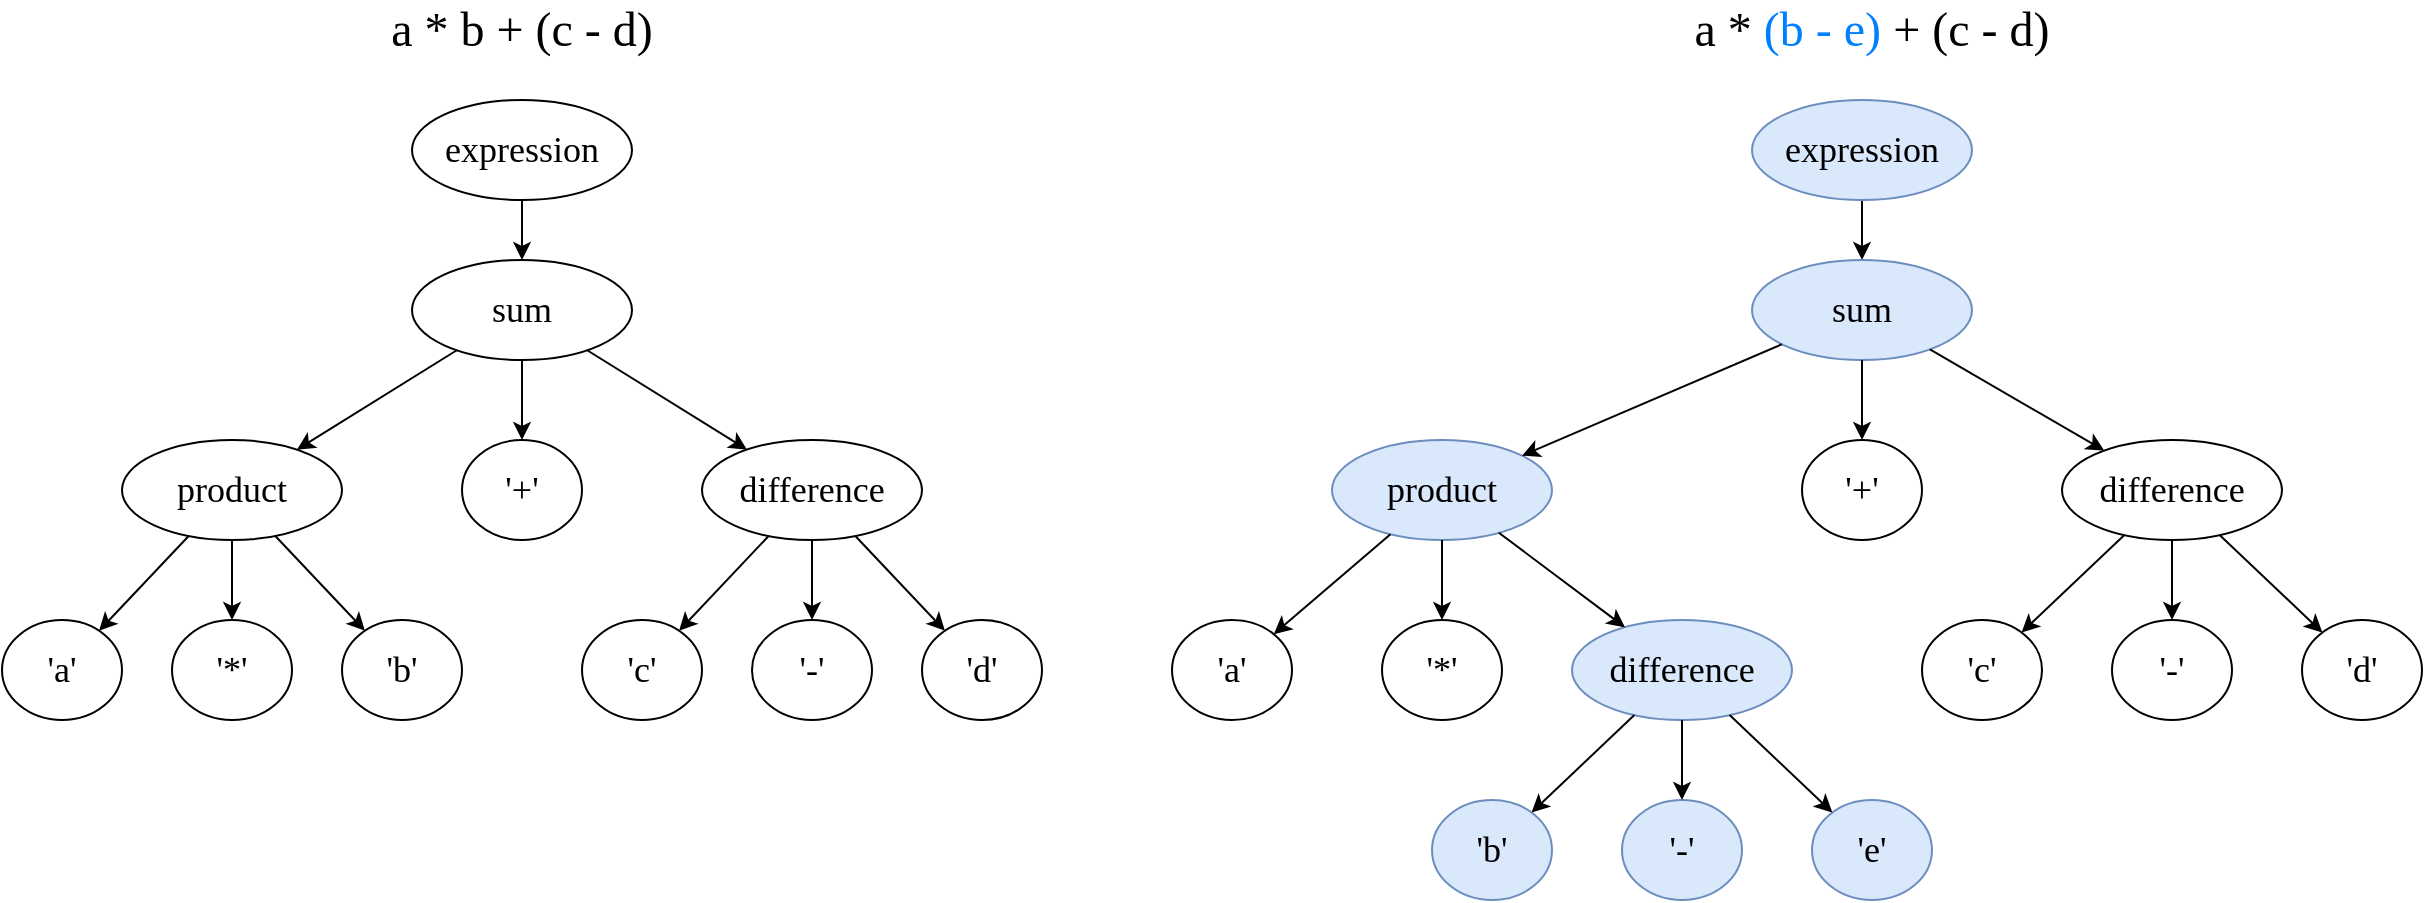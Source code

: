 <mxfile version="21.2.8" type="device">
  <diagram name="Page-1" id="UxJE_L6ybpkGZ0HcCmhJ">
    <mxGraphModel dx="2284" dy="849" grid="1" gridSize="10" guides="1" tooltips="1" connect="1" arrows="1" fold="1" page="1" pageScale="1" pageWidth="850" pageHeight="1100" math="0" shadow="0">
      <root>
        <mxCell id="0" />
        <mxCell id="1" parent="0" />
        <mxCell id="jW4ofVIRerDkPaJW5YcM-4" value="" style="edgeStyle=orthogonalEdgeStyle;rounded=0;orthogonalLoop=1;jettySize=auto;html=1;fontFamily=Computer Modern;" parent="1" source="jW4ofVIRerDkPaJW5YcM-2" target="jW4ofVIRerDkPaJW5YcM-3" edge="1">
          <mxGeometry relative="1" as="geometry" />
        </mxCell>
        <mxCell id="jW4ofVIRerDkPaJW5YcM-2" value="expression" style="ellipse;whiteSpace=wrap;html=1;fontSize=18;fontFamily=Computer Modern;fillColor=default;strokeColor=default;" parent="1" vertex="1">
          <mxGeometry x="80" y="380" width="110" height="50" as="geometry" />
        </mxCell>
        <mxCell id="jW4ofVIRerDkPaJW5YcM-3" value="sum" style="ellipse;whiteSpace=wrap;html=1;fontSize=18;fontFamily=Computer Modern;fillColor=default;strokeColor=default;" parent="1" vertex="1">
          <mxGeometry x="80" y="460" width="110" height="50" as="geometry" />
        </mxCell>
        <mxCell id="jW4ofVIRerDkPaJW5YcM-5" value="difference" style="ellipse;whiteSpace=wrap;html=1;fontSize=18;fontFamily=Computer Modern;" parent="1" vertex="1">
          <mxGeometry x="225" y="550" width="110" height="50" as="geometry" />
        </mxCell>
        <mxCell id="jW4ofVIRerDkPaJW5YcM-7" value="product" style="ellipse;whiteSpace=wrap;html=1;fontSize=18;fontFamily=Computer Modern;fillColor=default;strokeColor=default;" parent="1" vertex="1">
          <mxGeometry x="-65" y="550" width="110" height="50" as="geometry" />
        </mxCell>
        <mxCell id="jW4ofVIRerDkPaJW5YcM-9" value="&#39;a&#39;" style="ellipse;whiteSpace=wrap;html=1;fontSize=18;fontFamily=Computer Modern;" parent="1" vertex="1">
          <mxGeometry x="-125" y="640" width="60" height="50" as="geometry" />
        </mxCell>
        <mxCell id="jW4ofVIRerDkPaJW5YcM-12" value="&#39;+&#39;" style="ellipse;whiteSpace=wrap;html=1;fontSize=18;fontFamily=Computer Modern;" parent="1" vertex="1">
          <mxGeometry x="105" y="550" width="60" height="50" as="geometry" />
        </mxCell>
        <mxCell id="jW4ofVIRerDkPaJW5YcM-14" value="&#39;*&#39;" style="ellipse;whiteSpace=wrap;html=1;fontSize=18;fontFamily=Computer Modern;" parent="1" vertex="1">
          <mxGeometry x="-40" y="640" width="60" height="50" as="geometry" />
        </mxCell>
        <mxCell id="jW4ofVIRerDkPaJW5YcM-16" value="&#39;b&#39;" style="ellipse;whiteSpace=wrap;html=1;fontSize=18;fontFamily=Computer Modern;fillColor=default;strokeColor=default;" parent="1" vertex="1">
          <mxGeometry x="45" y="640" width="60" height="50" as="geometry" />
        </mxCell>
        <mxCell id="jW4ofVIRerDkPaJW5YcM-19" value="" style="endArrow=classic;html=1;rounded=0;fontFamily=Computer Modern;" parent="1" source="jW4ofVIRerDkPaJW5YcM-3" target="jW4ofVIRerDkPaJW5YcM-12" edge="1">
          <mxGeometry width="50" height="50" relative="1" as="geometry">
            <mxPoint x="150" y="530" as="sourcePoint" />
            <mxPoint x="200" y="480" as="targetPoint" />
          </mxGeometry>
        </mxCell>
        <mxCell id="jW4ofVIRerDkPaJW5YcM-20" value="" style="endArrow=classic;html=1;rounded=0;fontFamily=Computer Modern;" parent="1" source="jW4ofVIRerDkPaJW5YcM-3" target="jW4ofVIRerDkPaJW5YcM-5" edge="1">
          <mxGeometry width="50" height="50" relative="1" as="geometry">
            <mxPoint x="150" y="530" as="sourcePoint" />
            <mxPoint x="200" y="480" as="targetPoint" />
          </mxGeometry>
        </mxCell>
        <mxCell id="jW4ofVIRerDkPaJW5YcM-21" value="" style="endArrow=classic;html=1;rounded=0;fontFamily=Computer Modern;" parent="1" source="jW4ofVIRerDkPaJW5YcM-3" target="jW4ofVIRerDkPaJW5YcM-7" edge="1">
          <mxGeometry width="50" height="50" relative="1" as="geometry">
            <mxPoint x="150" y="530" as="sourcePoint" />
            <mxPoint x="200" y="480" as="targetPoint" />
          </mxGeometry>
        </mxCell>
        <mxCell id="jW4ofVIRerDkPaJW5YcM-22" value="" style="endArrow=classic;html=1;rounded=0;fontFamily=Computer Modern;" parent="1" source="jW4ofVIRerDkPaJW5YcM-7" target="jW4ofVIRerDkPaJW5YcM-9" edge="1">
          <mxGeometry width="50" height="50" relative="1" as="geometry">
            <mxPoint x="255" y="500" as="sourcePoint" />
            <mxPoint x="305" y="450" as="targetPoint" />
          </mxGeometry>
        </mxCell>
        <mxCell id="jW4ofVIRerDkPaJW5YcM-23" value="" style="endArrow=classic;html=1;rounded=0;fontFamily=Computer Modern;" parent="1" source="jW4ofVIRerDkPaJW5YcM-7" target="jW4ofVIRerDkPaJW5YcM-14" edge="1">
          <mxGeometry width="50" height="50" relative="1" as="geometry">
            <mxPoint x="255" y="500" as="sourcePoint" />
            <mxPoint x="305" y="450" as="targetPoint" />
          </mxGeometry>
        </mxCell>
        <mxCell id="jW4ofVIRerDkPaJW5YcM-24" value="" style="endArrow=classic;html=1;rounded=0;fontFamily=Computer Modern;" parent="1" source="jW4ofVIRerDkPaJW5YcM-7" target="jW4ofVIRerDkPaJW5YcM-16" edge="1">
          <mxGeometry width="50" height="50" relative="1" as="geometry">
            <mxPoint x="255" y="500" as="sourcePoint" />
            <mxPoint x="305" y="450" as="targetPoint" />
          </mxGeometry>
        </mxCell>
        <mxCell id="jW4ofVIRerDkPaJW5YcM-26" value="&lt;font style=&quot;font-size: 24px;&quot;&gt;a * b + (c - d)&lt;/font&gt;" style="text;html=1;strokeColor=none;fillColor=none;align=center;verticalAlign=middle;whiteSpace=wrap;rounded=0;fontSize=18;fontFamily=Computer Modern;" parent="1" vertex="1">
          <mxGeometry x="60" y="330" width="150" height="30" as="geometry" />
        </mxCell>
        <mxCell id="ndfckBKJElFTTQLL1Q0n-37" value="&#39;c&#39;" style="ellipse;whiteSpace=wrap;html=1;fontSize=18;fontFamily=Computer Modern;" parent="1" vertex="1">
          <mxGeometry x="165" y="640" width="60" height="50" as="geometry" />
        </mxCell>
        <mxCell id="ndfckBKJElFTTQLL1Q0n-38" value="&#39;d&#39;" style="ellipse;whiteSpace=wrap;html=1;fontSize=18;fontFamily=Computer Modern;" parent="1" vertex="1">
          <mxGeometry x="335" y="640" width="60" height="50" as="geometry" />
        </mxCell>
        <mxCell id="ndfckBKJElFTTQLL1Q0n-39" value="&#39;-&#39;" style="ellipse;whiteSpace=wrap;html=1;fontSize=18;fontFamily=Computer Modern;" parent="1" vertex="1">
          <mxGeometry x="250" y="640" width="60" height="50" as="geometry" />
        </mxCell>
        <mxCell id="ndfckBKJElFTTQLL1Q0n-40" value="" style="endArrow=classic;html=1;rounded=0;" parent="1" source="jW4ofVIRerDkPaJW5YcM-5" target="ndfckBKJElFTTQLL1Q0n-37" edge="1">
          <mxGeometry width="50" height="50" relative="1" as="geometry">
            <mxPoint x="175" y="500" as="sourcePoint" />
            <mxPoint x="225" y="450" as="targetPoint" />
          </mxGeometry>
        </mxCell>
        <mxCell id="ndfckBKJElFTTQLL1Q0n-41" value="" style="endArrow=classic;html=1;rounded=0;" parent="1" source="jW4ofVIRerDkPaJW5YcM-5" target="ndfckBKJElFTTQLL1Q0n-39" edge="1">
          <mxGeometry width="50" height="50" relative="1" as="geometry">
            <mxPoint x="175" y="500" as="sourcePoint" />
            <mxPoint x="225" y="450" as="targetPoint" />
          </mxGeometry>
        </mxCell>
        <mxCell id="ndfckBKJElFTTQLL1Q0n-42" value="" style="endArrow=classic;html=1;rounded=0;" parent="1" source="jW4ofVIRerDkPaJW5YcM-5" target="ndfckBKJElFTTQLL1Q0n-38" edge="1">
          <mxGeometry width="50" height="50" relative="1" as="geometry">
            <mxPoint x="175" y="500" as="sourcePoint" />
            <mxPoint x="225" y="450" as="targetPoint" />
          </mxGeometry>
        </mxCell>
        <mxCell id="ndfckBKJElFTTQLL1Q0n-43" value="&lt;font style=&quot;font-size: 24px;&quot;&gt;a * &lt;font color=&quot;#007fff&quot; style=&quot;font-size: 24px;&quot;&gt;(b - e)&lt;/font&gt;&lt;font style=&quot;font-size: 24px;&quot; color=&quot;#00994d&quot;&gt; &lt;/font&gt;+ (c - d)&lt;/font&gt;" style="text;html=1;strokeColor=none;fillColor=none;align=center;verticalAlign=middle;whiteSpace=wrap;rounded=0;fontSize=18;fontFamily=Computer Modern;" parent="1" vertex="1">
          <mxGeometry x="720" y="330" width="180" height="30" as="geometry" />
        </mxCell>
        <mxCell id="ndfckBKJElFTTQLL1Q0n-65" value="" style="edgeStyle=orthogonalEdgeStyle;rounded=0;orthogonalLoop=1;jettySize=auto;html=1;fontFamily=Computer Modern;" parent="1" source="ndfckBKJElFTTQLL1Q0n-66" target="ndfckBKJElFTTQLL1Q0n-67" edge="1">
          <mxGeometry relative="1" as="geometry" />
        </mxCell>
        <mxCell id="ndfckBKJElFTTQLL1Q0n-66" value="expression" style="ellipse;whiteSpace=wrap;html=1;fontSize=18;fontFamily=Computer Modern;fillColor=#dae8fc;strokeColor=#6c8ebf;" parent="1" vertex="1">
          <mxGeometry x="750" y="380" width="110" height="50" as="geometry" />
        </mxCell>
        <mxCell id="ndfckBKJElFTTQLL1Q0n-67" value="sum" style="ellipse;whiteSpace=wrap;html=1;fontSize=18;fontFamily=Computer Modern;fillColor=#dae8fc;strokeColor=#6c8ebf;" parent="1" vertex="1">
          <mxGeometry x="750" y="460" width="110" height="50" as="geometry" />
        </mxCell>
        <mxCell id="ndfckBKJElFTTQLL1Q0n-68" value="difference" style="ellipse;whiteSpace=wrap;html=1;fontSize=18;fontFamily=Computer Modern;" parent="1" vertex="1">
          <mxGeometry x="905" y="550" width="110" height="50" as="geometry" />
        </mxCell>
        <mxCell id="ndfckBKJElFTTQLL1Q0n-69" value="product" style="ellipse;whiteSpace=wrap;html=1;fontSize=18;fontFamily=Computer Modern;fillColor=#dae8fc;strokeColor=#6c8ebf;" parent="1" vertex="1">
          <mxGeometry x="540" y="550" width="110" height="50" as="geometry" />
        </mxCell>
        <mxCell id="ndfckBKJElFTTQLL1Q0n-70" value="&#39;a&#39;" style="ellipse;whiteSpace=wrap;html=1;fontSize=18;fontFamily=Computer Modern;" parent="1" vertex="1">
          <mxGeometry x="460" y="640" width="60" height="50" as="geometry" />
        </mxCell>
        <mxCell id="ndfckBKJElFTTQLL1Q0n-71" value="&#39;+&#39;" style="ellipse;whiteSpace=wrap;html=1;fontSize=18;fontFamily=Computer Modern;" parent="1" vertex="1">
          <mxGeometry x="775" y="550" width="60" height="50" as="geometry" />
        </mxCell>
        <mxCell id="ndfckBKJElFTTQLL1Q0n-72" value="&#39;*&#39;" style="ellipse;whiteSpace=wrap;html=1;fontSize=18;fontFamily=Computer Modern;" parent="1" vertex="1">
          <mxGeometry x="565" y="640" width="60" height="50" as="geometry" />
        </mxCell>
        <mxCell id="ndfckBKJElFTTQLL1Q0n-73" value="difference" style="ellipse;whiteSpace=wrap;html=1;fontSize=18;fontFamily=Computer Modern;fillColor=#dae8fc;strokeColor=#6c8ebf;" parent="1" vertex="1">
          <mxGeometry x="660" y="640" width="110" height="50" as="geometry" />
        </mxCell>
        <mxCell id="ndfckBKJElFTTQLL1Q0n-74" value="" style="endArrow=classic;html=1;rounded=0;fontFamily=Computer Modern;" parent="1" source="ndfckBKJElFTTQLL1Q0n-67" target="ndfckBKJElFTTQLL1Q0n-71" edge="1">
          <mxGeometry width="50" height="50" relative="1" as="geometry">
            <mxPoint x="820" y="530" as="sourcePoint" />
            <mxPoint x="870" y="480" as="targetPoint" />
          </mxGeometry>
        </mxCell>
        <mxCell id="ndfckBKJElFTTQLL1Q0n-75" value="" style="endArrow=classic;html=1;rounded=0;fontFamily=Computer Modern;" parent="1" source="ndfckBKJElFTTQLL1Q0n-67" target="ndfckBKJElFTTQLL1Q0n-68" edge="1">
          <mxGeometry width="50" height="50" relative="1" as="geometry">
            <mxPoint x="820" y="530" as="sourcePoint" />
            <mxPoint x="870" y="480" as="targetPoint" />
          </mxGeometry>
        </mxCell>
        <mxCell id="ndfckBKJElFTTQLL1Q0n-76" value="" style="endArrow=classic;html=1;rounded=0;fontFamily=Computer Modern;" parent="1" source="ndfckBKJElFTTQLL1Q0n-67" target="ndfckBKJElFTTQLL1Q0n-69" edge="1">
          <mxGeometry width="50" height="50" relative="1" as="geometry">
            <mxPoint x="820" y="530" as="sourcePoint" />
            <mxPoint x="870" y="480" as="targetPoint" />
          </mxGeometry>
        </mxCell>
        <mxCell id="ndfckBKJElFTTQLL1Q0n-77" value="" style="endArrow=classic;html=1;rounded=0;fontFamily=Computer Modern;" parent="1" source="ndfckBKJElFTTQLL1Q0n-69" target="ndfckBKJElFTTQLL1Q0n-70" edge="1">
          <mxGeometry width="50" height="50" relative="1" as="geometry">
            <mxPoint x="860" y="500" as="sourcePoint" />
            <mxPoint x="910" y="450" as="targetPoint" />
          </mxGeometry>
        </mxCell>
        <mxCell id="ndfckBKJElFTTQLL1Q0n-78" value="" style="endArrow=classic;html=1;rounded=0;fontFamily=Computer Modern;" parent="1" source="ndfckBKJElFTTQLL1Q0n-69" target="ndfckBKJElFTTQLL1Q0n-72" edge="1">
          <mxGeometry width="50" height="50" relative="1" as="geometry">
            <mxPoint x="860" y="500" as="sourcePoint" />
            <mxPoint x="910" y="450" as="targetPoint" />
          </mxGeometry>
        </mxCell>
        <mxCell id="ndfckBKJElFTTQLL1Q0n-79" value="" style="endArrow=classic;html=1;rounded=0;fontFamily=Computer Modern;" parent="1" source="ndfckBKJElFTTQLL1Q0n-69" target="ndfckBKJElFTTQLL1Q0n-73" edge="1">
          <mxGeometry width="50" height="50" relative="1" as="geometry">
            <mxPoint x="860" y="500" as="sourcePoint" />
            <mxPoint x="910" y="450" as="targetPoint" />
          </mxGeometry>
        </mxCell>
        <mxCell id="ndfckBKJElFTTQLL1Q0n-80" value="&#39;c&#39;" style="ellipse;whiteSpace=wrap;html=1;fontSize=18;fontFamily=Computer Modern;" parent="1" vertex="1">
          <mxGeometry x="835" y="640" width="60" height="50" as="geometry" />
        </mxCell>
        <mxCell id="ndfckBKJElFTTQLL1Q0n-81" value="&#39;d&#39;" style="ellipse;whiteSpace=wrap;html=1;fontSize=18;fontFamily=Computer Modern;" parent="1" vertex="1">
          <mxGeometry x="1025" y="640" width="60" height="50" as="geometry" />
        </mxCell>
        <mxCell id="ndfckBKJElFTTQLL1Q0n-82" value="&#39;-&#39;" style="ellipse;whiteSpace=wrap;html=1;fontSize=18;fontFamily=Computer Modern;" parent="1" vertex="1">
          <mxGeometry x="930" y="640" width="60" height="50" as="geometry" />
        </mxCell>
        <mxCell id="ndfckBKJElFTTQLL1Q0n-83" value="" style="endArrow=classic;html=1;rounded=0;" parent="1" source="ndfckBKJElFTTQLL1Q0n-68" target="ndfckBKJElFTTQLL1Q0n-80" edge="1">
          <mxGeometry width="50" height="50" relative="1" as="geometry">
            <mxPoint x="855" y="500" as="sourcePoint" />
            <mxPoint x="905" y="450" as="targetPoint" />
          </mxGeometry>
        </mxCell>
        <mxCell id="ndfckBKJElFTTQLL1Q0n-84" value="" style="endArrow=classic;html=1;rounded=0;" parent="1" source="ndfckBKJElFTTQLL1Q0n-68" target="ndfckBKJElFTTQLL1Q0n-82" edge="1">
          <mxGeometry width="50" height="50" relative="1" as="geometry">
            <mxPoint x="855" y="500" as="sourcePoint" />
            <mxPoint x="905" y="450" as="targetPoint" />
          </mxGeometry>
        </mxCell>
        <mxCell id="ndfckBKJElFTTQLL1Q0n-85" value="" style="endArrow=classic;html=1;rounded=0;" parent="1" source="ndfckBKJElFTTQLL1Q0n-68" target="ndfckBKJElFTTQLL1Q0n-81" edge="1">
          <mxGeometry width="50" height="50" relative="1" as="geometry">
            <mxPoint x="855" y="500" as="sourcePoint" />
            <mxPoint x="905" y="450" as="targetPoint" />
          </mxGeometry>
        </mxCell>
        <mxCell id="ndfckBKJElFTTQLL1Q0n-86" value="&#39;b&#39;" style="ellipse;whiteSpace=wrap;html=1;fontSize=18;fontFamily=Computer Modern;fillColor=#dae8fc;strokeColor=#6c8ebf;" parent="1" vertex="1">
          <mxGeometry x="590" y="730" width="60" height="50" as="geometry" />
        </mxCell>
        <mxCell id="ndfckBKJElFTTQLL1Q0n-87" value="&#39;-&#39;" style="ellipse;whiteSpace=wrap;html=1;fontSize=18;fontFamily=Computer Modern;fillColor=#dae8fc;strokeColor=#6c8ebf;" parent="1" vertex="1">
          <mxGeometry x="685" y="730" width="60" height="50" as="geometry" />
        </mxCell>
        <mxCell id="ndfckBKJElFTTQLL1Q0n-88" value="&#39;e&#39;" style="ellipse;whiteSpace=wrap;html=1;fontSize=18;fontFamily=Computer Modern;fillColor=#dae8fc;strokeColor=#6c8ebf;" parent="1" vertex="1">
          <mxGeometry x="780" y="730" width="60" height="50" as="geometry" />
        </mxCell>
        <mxCell id="ndfckBKJElFTTQLL1Q0n-89" value="" style="endArrow=classic;html=1;rounded=0;" parent="1" source="ndfckBKJElFTTQLL1Q0n-73" target="ndfckBKJElFTTQLL1Q0n-86" edge="1">
          <mxGeometry width="50" height="50" relative="1" as="geometry">
            <mxPoint x="460" y="550" as="sourcePoint" />
            <mxPoint x="510" y="500" as="targetPoint" />
          </mxGeometry>
        </mxCell>
        <mxCell id="ndfckBKJElFTTQLL1Q0n-90" value="" style="endArrow=classic;html=1;rounded=0;" parent="1" source="ndfckBKJElFTTQLL1Q0n-73" target="ndfckBKJElFTTQLL1Q0n-87" edge="1">
          <mxGeometry width="50" height="50" relative="1" as="geometry">
            <mxPoint x="460" y="550" as="sourcePoint" />
            <mxPoint x="510" y="500" as="targetPoint" />
          </mxGeometry>
        </mxCell>
        <mxCell id="ndfckBKJElFTTQLL1Q0n-91" value="" style="endArrow=classic;html=1;rounded=0;" parent="1" source="ndfckBKJElFTTQLL1Q0n-73" target="ndfckBKJElFTTQLL1Q0n-88" edge="1">
          <mxGeometry width="50" height="50" relative="1" as="geometry">
            <mxPoint x="460" y="550" as="sourcePoint" />
            <mxPoint x="510" y="500" as="targetPoint" />
          </mxGeometry>
        </mxCell>
      </root>
    </mxGraphModel>
  </diagram>
</mxfile>
